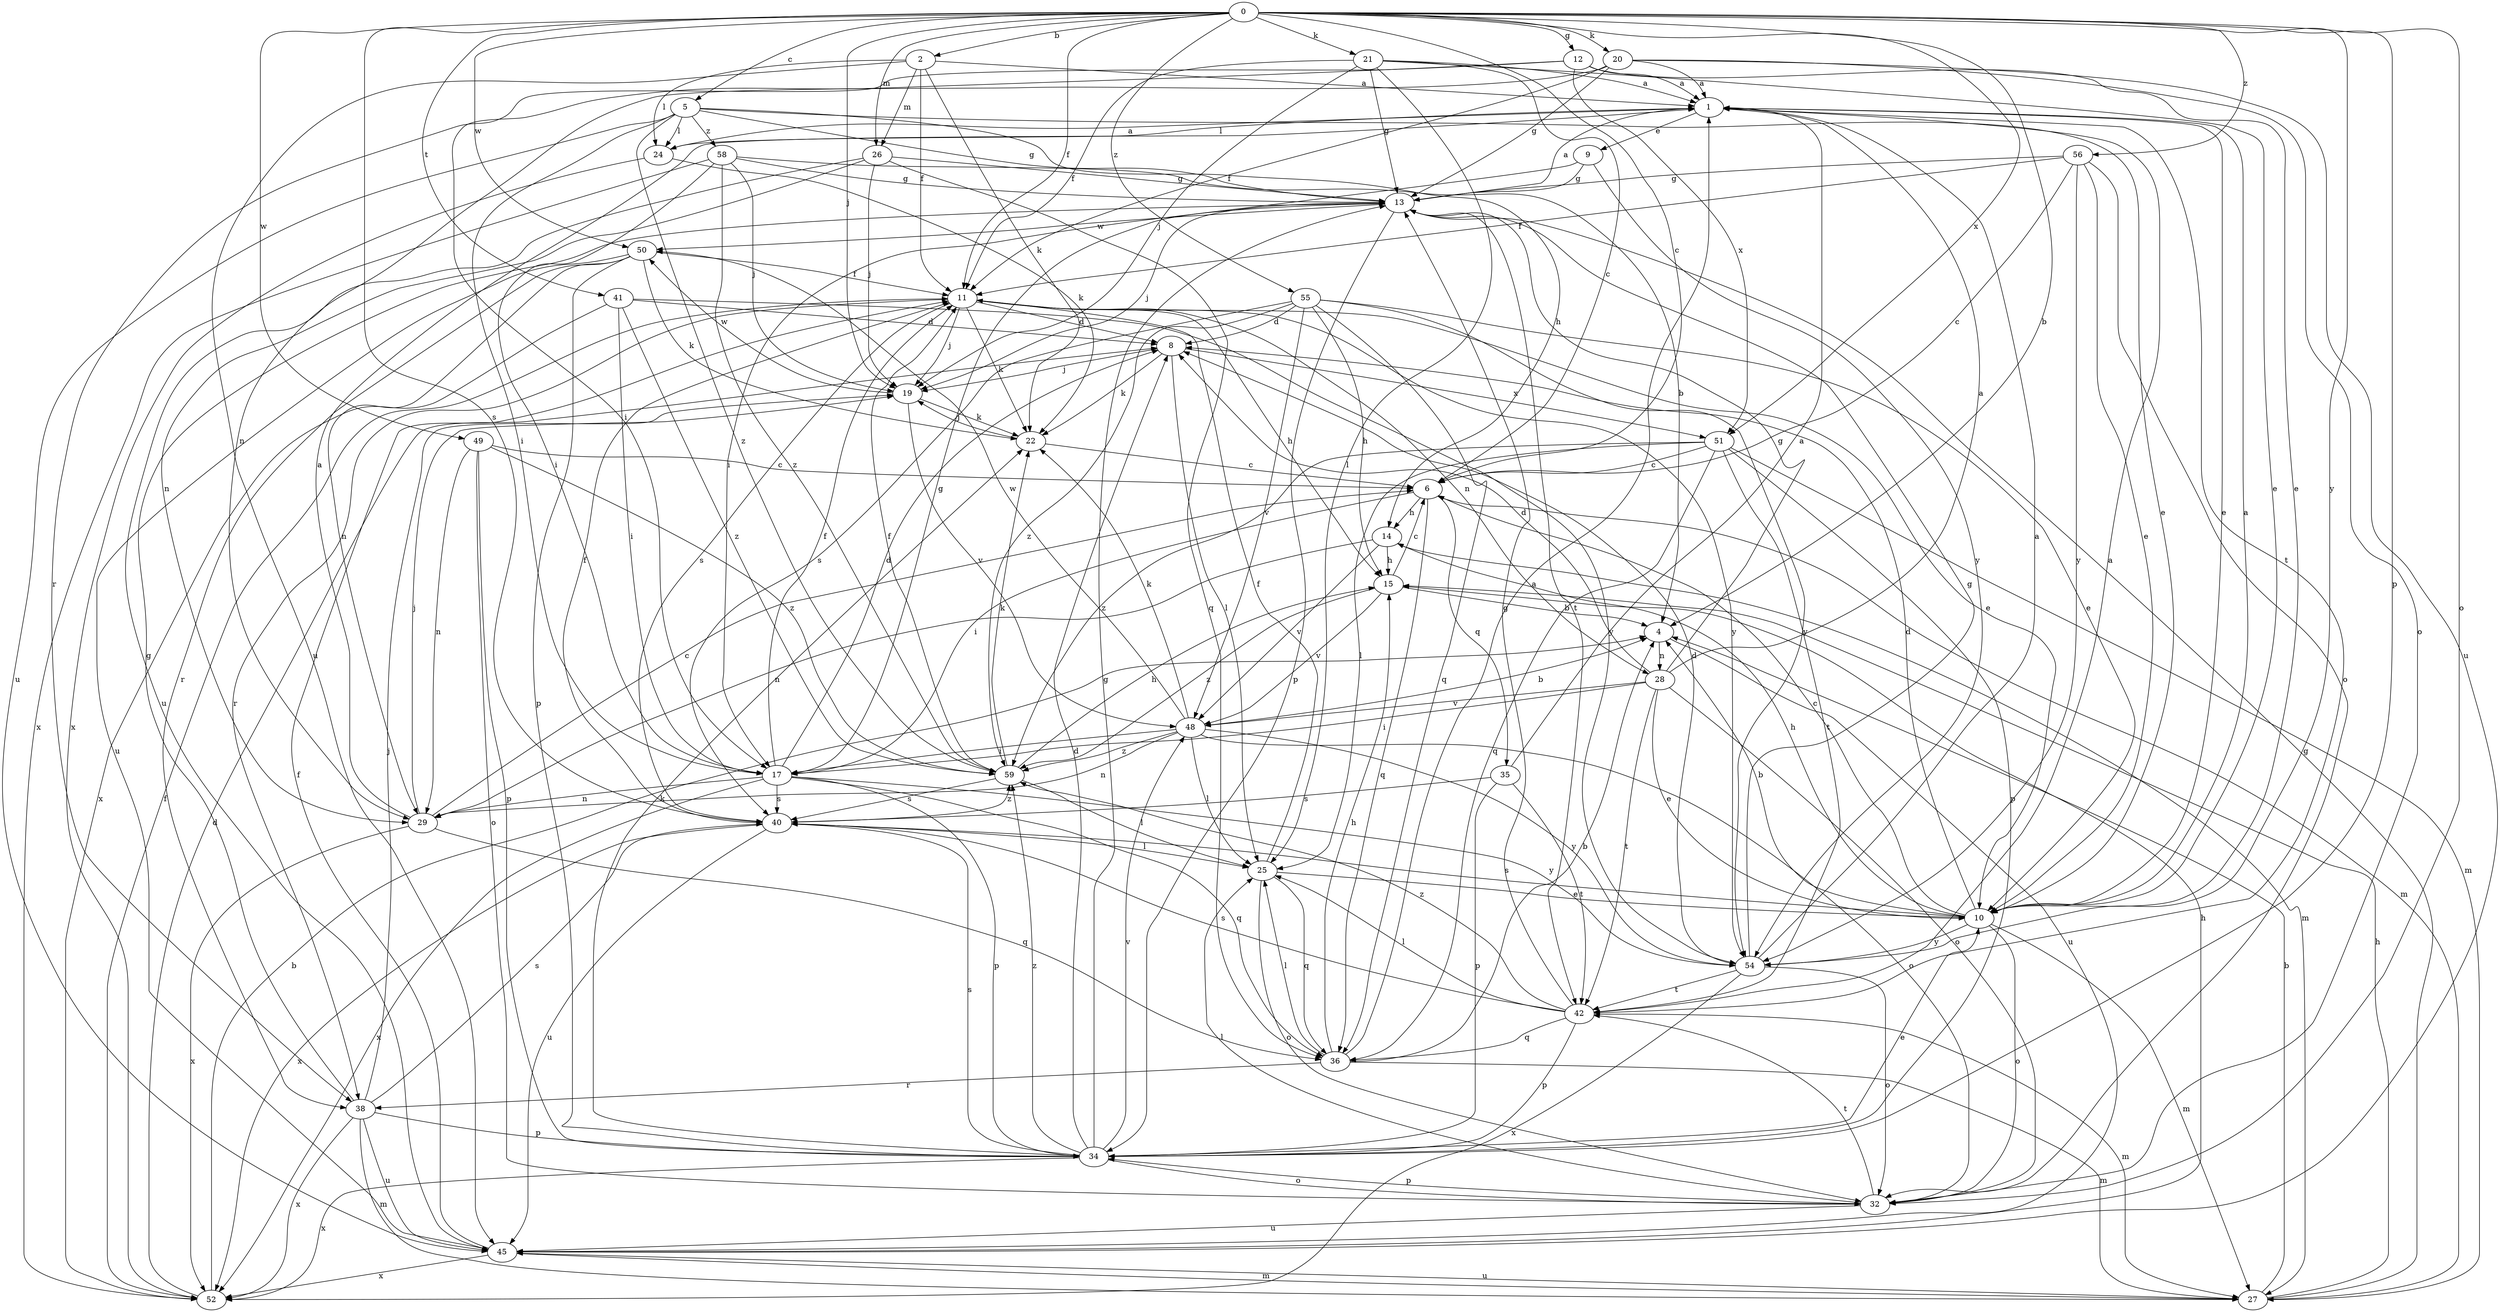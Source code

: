 strict digraph  {
0;
1;
2;
4;
5;
6;
8;
9;
10;
11;
12;
13;
14;
15;
17;
19;
20;
21;
22;
24;
25;
26;
27;
28;
29;
32;
34;
35;
36;
38;
40;
41;
42;
45;
48;
49;
50;
51;
52;
54;
55;
56;
58;
59;
0 -> 2  [label=b];
0 -> 4  [label=b];
0 -> 5  [label=c];
0 -> 6  [label=c];
0 -> 11  [label=f];
0 -> 12  [label=g];
0 -> 19  [label=j];
0 -> 20  [label=k];
0 -> 21  [label=k];
0 -> 26  [label=m];
0 -> 32  [label=o];
0 -> 34  [label=p];
0 -> 40  [label=s];
0 -> 41  [label=t];
0 -> 49  [label=w];
0 -> 50  [label=w];
0 -> 51  [label=x];
0 -> 54  [label=y];
0 -> 55  [label=z];
0 -> 56  [label=z];
1 -> 9  [label=e];
1 -> 10  [label=e];
1 -> 24  [label=l];
1 -> 42  [label=t];
2 -> 1  [label=a];
2 -> 11  [label=f];
2 -> 22  [label=k];
2 -> 24  [label=l];
2 -> 26  [label=m];
2 -> 45  [label=u];
4 -> 28  [label=n];
4 -> 45  [label=u];
5 -> 10  [label=e];
5 -> 13  [label=g];
5 -> 14  [label=h];
5 -> 17  [label=i];
5 -> 24  [label=l];
5 -> 45  [label=u];
5 -> 58  [label=z];
5 -> 59  [label=z];
6 -> 14  [label=h];
6 -> 17  [label=i];
6 -> 27  [label=m];
6 -> 35  [label=q];
6 -> 36  [label=q];
8 -> 19  [label=j];
8 -> 22  [label=k];
8 -> 25  [label=l];
8 -> 51  [label=x];
9 -> 13  [label=g];
9 -> 17  [label=i];
9 -> 54  [label=y];
10 -> 1  [label=a];
10 -> 4  [label=b];
10 -> 6  [label=c];
10 -> 8  [label=d];
10 -> 14  [label=h];
10 -> 27  [label=m];
10 -> 32  [label=o];
10 -> 40  [label=s];
10 -> 54  [label=y];
11 -> 8  [label=d];
11 -> 10  [label=e];
11 -> 15  [label=h];
11 -> 19  [label=j];
11 -> 22  [label=k];
11 -> 28  [label=n];
11 -> 38  [label=r];
11 -> 40  [label=s];
11 -> 54  [label=y];
12 -> 1  [label=a];
12 -> 10  [label=e];
12 -> 17  [label=i];
12 -> 38  [label=r];
12 -> 51  [label=x];
13 -> 1  [label=a];
13 -> 19  [label=j];
13 -> 34  [label=p];
13 -> 42  [label=t];
13 -> 50  [label=w];
14 -> 15  [label=h];
14 -> 27  [label=m];
14 -> 29  [label=n];
14 -> 48  [label=v];
15 -> 4  [label=b];
15 -> 6  [label=c];
15 -> 48  [label=v];
15 -> 59  [label=z];
17 -> 8  [label=d];
17 -> 11  [label=f];
17 -> 13  [label=g];
17 -> 29  [label=n];
17 -> 34  [label=p];
17 -> 36  [label=q];
17 -> 40  [label=s];
17 -> 52  [label=x];
17 -> 54  [label=y];
19 -> 22  [label=k];
19 -> 48  [label=v];
19 -> 50  [label=w];
20 -> 1  [label=a];
20 -> 11  [label=f];
20 -> 13  [label=g];
20 -> 29  [label=n];
20 -> 32  [label=o];
20 -> 45  [label=u];
21 -> 1  [label=a];
21 -> 6  [label=c];
21 -> 10  [label=e];
21 -> 11  [label=f];
21 -> 13  [label=g];
21 -> 19  [label=j];
21 -> 25  [label=l];
22 -> 6  [label=c];
22 -> 19  [label=j];
24 -> 1  [label=a];
24 -> 22  [label=k];
24 -> 52  [label=x];
25 -> 10  [label=e];
25 -> 11  [label=f];
25 -> 32  [label=o];
25 -> 36  [label=q];
26 -> 13  [label=g];
26 -> 19  [label=j];
26 -> 29  [label=n];
26 -> 36  [label=q];
26 -> 45  [label=u];
27 -> 4  [label=b];
27 -> 13  [label=g];
27 -> 15  [label=h];
27 -> 45  [label=u];
28 -> 1  [label=a];
28 -> 8  [label=d];
28 -> 10  [label=e];
28 -> 13  [label=g];
28 -> 17  [label=i];
28 -> 32  [label=o];
28 -> 42  [label=t];
28 -> 48  [label=v];
29 -> 1  [label=a];
29 -> 6  [label=c];
29 -> 19  [label=j];
29 -> 36  [label=q];
29 -> 52  [label=x];
32 -> 25  [label=l];
32 -> 34  [label=p];
32 -> 42  [label=t];
32 -> 45  [label=u];
34 -> 8  [label=d];
34 -> 10  [label=e];
34 -> 13  [label=g];
34 -> 22  [label=k];
34 -> 32  [label=o];
34 -> 40  [label=s];
34 -> 48  [label=v];
34 -> 52  [label=x];
34 -> 59  [label=z];
35 -> 1  [label=a];
35 -> 34  [label=p];
35 -> 40  [label=s];
35 -> 42  [label=t];
36 -> 1  [label=a];
36 -> 4  [label=b];
36 -> 15  [label=h];
36 -> 25  [label=l];
36 -> 27  [label=m];
36 -> 38  [label=r];
38 -> 13  [label=g];
38 -> 19  [label=j];
38 -> 27  [label=m];
38 -> 34  [label=p];
38 -> 40  [label=s];
38 -> 45  [label=u];
38 -> 52  [label=x];
40 -> 11  [label=f];
40 -> 25  [label=l];
40 -> 45  [label=u];
40 -> 52  [label=x];
40 -> 59  [label=z];
41 -> 8  [label=d];
41 -> 17  [label=i];
41 -> 52  [label=x];
41 -> 54  [label=y];
41 -> 59  [label=z];
42 -> 1  [label=a];
42 -> 13  [label=g];
42 -> 25  [label=l];
42 -> 27  [label=m];
42 -> 34  [label=p];
42 -> 36  [label=q];
42 -> 40  [label=s];
42 -> 59  [label=z];
45 -> 11  [label=f];
45 -> 15  [label=h];
45 -> 27  [label=m];
45 -> 52  [label=x];
48 -> 4  [label=b];
48 -> 17  [label=i];
48 -> 22  [label=k];
48 -> 25  [label=l];
48 -> 29  [label=n];
48 -> 32  [label=o];
48 -> 50  [label=w];
48 -> 54  [label=y];
48 -> 59  [label=z];
49 -> 6  [label=c];
49 -> 29  [label=n];
49 -> 32  [label=o];
49 -> 34  [label=p];
49 -> 59  [label=z];
50 -> 11  [label=f];
50 -> 22  [label=k];
50 -> 29  [label=n];
50 -> 34  [label=p];
50 -> 38  [label=r];
50 -> 45  [label=u];
51 -> 6  [label=c];
51 -> 25  [label=l];
51 -> 27  [label=m];
51 -> 34  [label=p];
51 -> 36  [label=q];
51 -> 42  [label=t];
51 -> 59  [label=z];
52 -> 4  [label=b];
52 -> 8  [label=d];
52 -> 11  [label=f];
54 -> 1  [label=a];
54 -> 8  [label=d];
54 -> 13  [label=g];
54 -> 32  [label=o];
54 -> 42  [label=t];
54 -> 52  [label=x];
55 -> 8  [label=d];
55 -> 10  [label=e];
55 -> 15  [label=h];
55 -> 36  [label=q];
55 -> 40  [label=s];
55 -> 48  [label=v];
55 -> 54  [label=y];
55 -> 59  [label=z];
56 -> 6  [label=c];
56 -> 10  [label=e];
56 -> 11  [label=f];
56 -> 13  [label=g];
56 -> 32  [label=o];
56 -> 54  [label=y];
58 -> 4  [label=b];
58 -> 13  [label=g];
58 -> 17  [label=i];
58 -> 19  [label=j];
58 -> 52  [label=x];
58 -> 59  [label=z];
59 -> 11  [label=f];
59 -> 15  [label=h];
59 -> 22  [label=k];
59 -> 25  [label=l];
59 -> 40  [label=s];
}

